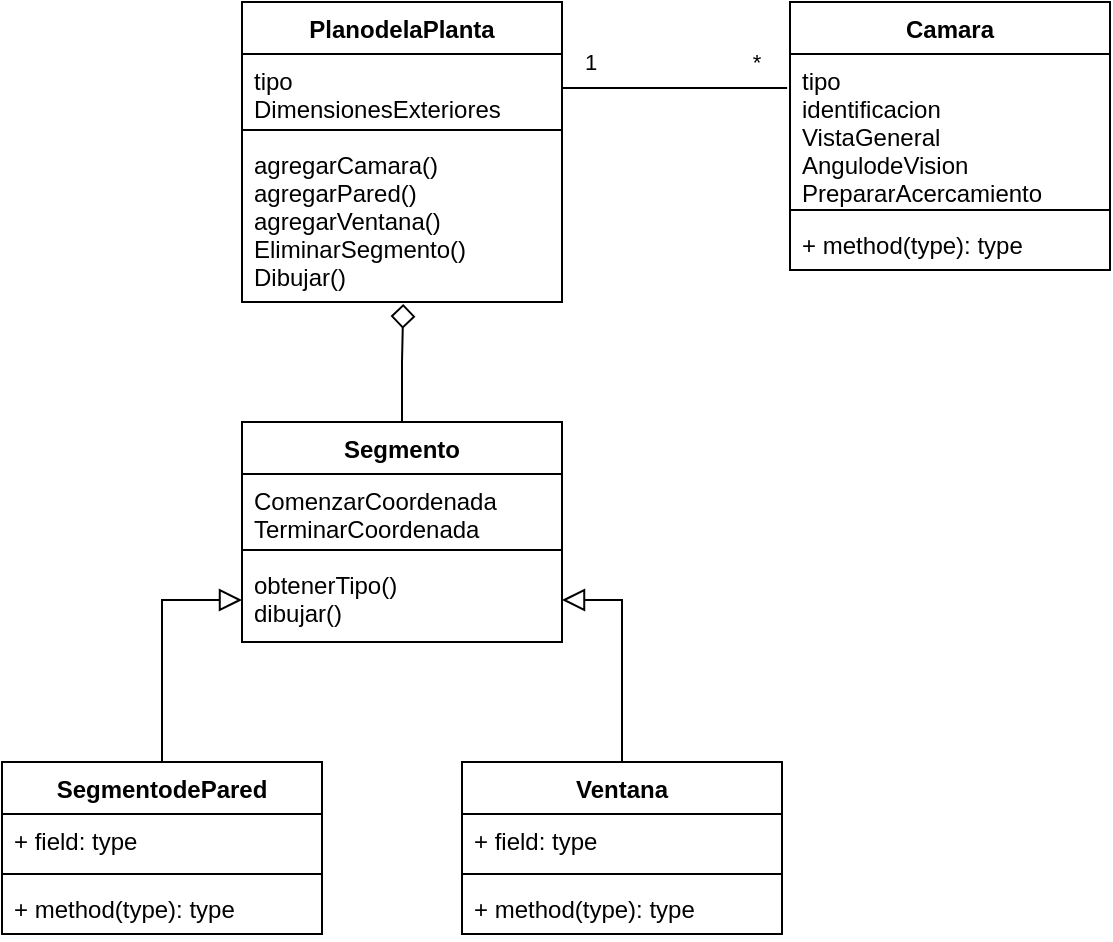 <mxfile version="18.0.5" type="device" pages="2"><diagram id="q_MXMl-cGS5fDw75ol82" name="Diagrama de clases 1"><mxGraphModel dx="1865" dy="547" grid="1" gridSize="10" guides="1" tooltips="1" connect="1" arrows="1" fold="1" page="1" pageScale="1" pageWidth="827" pageHeight="1169" math="0" shadow="0"><root><mxCell id="0"/><mxCell id="1" parent="0"/><mxCell id="KrJyaHXIt0x_Aj54to5q-1" value="PlanodelaPlanta" style="swimlane;fontStyle=1;align=center;verticalAlign=top;childLayout=stackLayout;horizontal=1;startSize=26;horizontalStack=0;resizeParent=1;resizeParentMax=0;resizeLast=0;collapsible=1;marginBottom=0;" vertex="1" parent="1"><mxGeometry x="60" y="80" width="160" height="150" as="geometry"/></mxCell><mxCell id="KrJyaHXIt0x_Aj54to5q-2" value="tipo&#10;DimensionesExteriores" style="text;strokeColor=none;fillColor=none;align=left;verticalAlign=top;spacingLeft=4;spacingRight=4;overflow=hidden;rotatable=0;points=[[0,0.5],[1,0.5]];portConstraint=eastwest;" vertex="1" parent="KrJyaHXIt0x_Aj54to5q-1"><mxGeometry y="26" width="160" height="34" as="geometry"/></mxCell><mxCell id="KrJyaHXIt0x_Aj54to5q-3" value="" style="line;strokeWidth=1;fillColor=none;align=left;verticalAlign=middle;spacingTop=-1;spacingLeft=3;spacingRight=3;rotatable=0;labelPosition=right;points=[];portConstraint=eastwest;" vertex="1" parent="KrJyaHXIt0x_Aj54to5q-1"><mxGeometry y="60" width="160" height="8" as="geometry"/></mxCell><mxCell id="KrJyaHXIt0x_Aj54to5q-4" value="agregarCamara()&#10;agregarPared()&#10;agregarVentana()&#10;EliminarSegmento()&#10;Dibujar()" style="text;strokeColor=none;fillColor=none;align=left;verticalAlign=top;spacingLeft=4;spacingRight=4;overflow=hidden;rotatable=0;points=[[0,0.5],[1,0.5]];portConstraint=eastwest;" vertex="1" parent="KrJyaHXIt0x_Aj54to5q-1"><mxGeometry y="68" width="160" height="82" as="geometry"/></mxCell><mxCell id="KrJyaHXIt0x_Aj54to5q-28" style="edgeStyle=orthogonalEdgeStyle;rounded=0;orthogonalLoop=1;jettySize=auto;html=1;exitX=0.5;exitY=0;exitDx=0;exitDy=0;entryX=0.504;entryY=1.012;entryDx=0;entryDy=0;entryPerimeter=0;endArrow=diamond;endFill=0;strokeWidth=1;endSize=10;" edge="1" parent="1" source="KrJyaHXIt0x_Aj54to5q-6" target="KrJyaHXIt0x_Aj54to5q-4"><mxGeometry relative="1" as="geometry"/></mxCell><mxCell id="KrJyaHXIt0x_Aj54to5q-6" value="Segmento" style="swimlane;fontStyle=1;align=center;verticalAlign=top;childLayout=stackLayout;horizontal=1;startSize=26;horizontalStack=0;resizeParent=1;resizeParentMax=0;resizeLast=0;collapsible=1;marginBottom=0;" vertex="1" parent="1"><mxGeometry x="60" y="290" width="160" height="110" as="geometry"/></mxCell><mxCell id="KrJyaHXIt0x_Aj54to5q-7" value="ComenzarCoordenada&#10;TerminarCoordenada" style="text;strokeColor=none;fillColor=none;align=left;verticalAlign=top;spacingLeft=4;spacingRight=4;overflow=hidden;rotatable=0;points=[[0,0.5],[1,0.5]];portConstraint=eastwest;" vertex="1" parent="KrJyaHXIt0x_Aj54to5q-6"><mxGeometry y="26" width="160" height="34" as="geometry"/></mxCell><mxCell id="KrJyaHXIt0x_Aj54to5q-8" value="" style="line;strokeWidth=1;fillColor=none;align=left;verticalAlign=middle;spacingTop=-1;spacingLeft=3;spacingRight=3;rotatable=0;labelPosition=right;points=[];portConstraint=eastwest;" vertex="1" parent="KrJyaHXIt0x_Aj54to5q-6"><mxGeometry y="60" width="160" height="8" as="geometry"/></mxCell><mxCell id="KrJyaHXIt0x_Aj54to5q-9" value="obtenerTipo()&#10;dibujar()" style="text;strokeColor=none;fillColor=none;align=left;verticalAlign=top;spacingLeft=4;spacingRight=4;overflow=hidden;rotatable=0;points=[[0,0.5],[1,0.5]];portConstraint=eastwest;" vertex="1" parent="KrJyaHXIt0x_Aj54to5q-6"><mxGeometry y="68" width="160" height="42" as="geometry"/></mxCell><mxCell id="KrJyaHXIt0x_Aj54to5q-10" value="Camara" style="swimlane;fontStyle=1;align=center;verticalAlign=top;childLayout=stackLayout;horizontal=1;startSize=26;horizontalStack=0;resizeParent=1;resizeParentMax=0;resizeLast=0;collapsible=1;marginBottom=0;" vertex="1" parent="1"><mxGeometry x="334" y="80" width="160" height="134" as="geometry"/></mxCell><mxCell id="KrJyaHXIt0x_Aj54to5q-11" value="tipo&#10;identificacion&#10;VistaGeneral&#10;AngulodeVision&#10;PrepararAcercamiento" style="text;strokeColor=none;fillColor=none;align=left;verticalAlign=top;spacingLeft=4;spacingRight=4;overflow=hidden;rotatable=0;points=[[0,0.5],[1,0.5]];portConstraint=eastwest;" vertex="1" parent="KrJyaHXIt0x_Aj54to5q-10"><mxGeometry y="26" width="160" height="74" as="geometry"/></mxCell><mxCell id="KrJyaHXIt0x_Aj54to5q-12" value="" style="line;strokeWidth=1;fillColor=none;align=left;verticalAlign=middle;spacingTop=-1;spacingLeft=3;spacingRight=3;rotatable=0;labelPosition=right;points=[];portConstraint=eastwest;" vertex="1" parent="KrJyaHXIt0x_Aj54to5q-10"><mxGeometry y="100" width="160" height="8" as="geometry"/></mxCell><mxCell id="KrJyaHXIt0x_Aj54to5q-13" value="+ method(type): type" style="text;strokeColor=none;fillColor=none;align=left;verticalAlign=top;spacingLeft=4;spacingRight=4;overflow=hidden;rotatable=0;points=[[0,0.5],[1,0.5]];portConstraint=eastwest;" vertex="1" parent="KrJyaHXIt0x_Aj54to5q-10"><mxGeometry y="108" width="160" height="26" as="geometry"/></mxCell><mxCell id="KrJyaHXIt0x_Aj54to5q-30" style="edgeStyle=orthogonalEdgeStyle;rounded=0;orthogonalLoop=1;jettySize=auto;html=1;exitX=0.5;exitY=0;exitDx=0;exitDy=0;entryX=1;entryY=0.5;entryDx=0;entryDy=0;endArrow=block;endFill=0;endSize=9;" edge="1" parent="1" source="KrJyaHXIt0x_Aj54to5q-14" target="KrJyaHXIt0x_Aj54to5q-9"><mxGeometry relative="1" as="geometry"/></mxCell><mxCell id="KrJyaHXIt0x_Aj54to5q-14" value="Ventana" style="swimlane;fontStyle=1;align=center;verticalAlign=top;childLayout=stackLayout;horizontal=1;startSize=26;horizontalStack=0;resizeParent=1;resizeParentMax=0;resizeLast=0;collapsible=1;marginBottom=0;" vertex="1" parent="1"><mxGeometry x="170" y="460" width="160" height="86" as="geometry"/></mxCell><mxCell id="KrJyaHXIt0x_Aj54to5q-15" value="+ field: type" style="text;strokeColor=none;fillColor=none;align=left;verticalAlign=top;spacingLeft=4;spacingRight=4;overflow=hidden;rotatable=0;points=[[0,0.5],[1,0.5]];portConstraint=eastwest;" vertex="1" parent="KrJyaHXIt0x_Aj54to5q-14"><mxGeometry y="26" width="160" height="26" as="geometry"/></mxCell><mxCell id="KrJyaHXIt0x_Aj54to5q-16" value="" style="line;strokeWidth=1;fillColor=none;align=left;verticalAlign=middle;spacingTop=-1;spacingLeft=3;spacingRight=3;rotatable=0;labelPosition=right;points=[];portConstraint=eastwest;" vertex="1" parent="KrJyaHXIt0x_Aj54to5q-14"><mxGeometry y="52" width="160" height="8" as="geometry"/></mxCell><mxCell id="KrJyaHXIt0x_Aj54to5q-17" value="+ method(type): type" style="text;strokeColor=none;fillColor=none;align=left;verticalAlign=top;spacingLeft=4;spacingRight=4;overflow=hidden;rotatable=0;points=[[0,0.5],[1,0.5]];portConstraint=eastwest;" vertex="1" parent="KrJyaHXIt0x_Aj54to5q-14"><mxGeometry y="60" width="160" height="26" as="geometry"/></mxCell><mxCell id="KrJyaHXIt0x_Aj54to5q-29" style="edgeStyle=orthogonalEdgeStyle;rounded=0;orthogonalLoop=1;jettySize=auto;html=1;exitX=0.5;exitY=0;exitDx=0;exitDy=0;endArrow=block;endFill=0;endSize=9;" edge="1" parent="1" source="KrJyaHXIt0x_Aj54to5q-18" target="KrJyaHXIt0x_Aj54to5q-9"><mxGeometry relative="1" as="geometry"/></mxCell><mxCell id="KrJyaHXIt0x_Aj54to5q-18" value="SegmentodePared" style="swimlane;fontStyle=1;align=center;verticalAlign=top;childLayout=stackLayout;horizontal=1;startSize=26;horizontalStack=0;resizeParent=1;resizeParentMax=0;resizeLast=0;collapsible=1;marginBottom=0;" vertex="1" parent="1"><mxGeometry x="-60" y="460" width="160" height="86" as="geometry"/></mxCell><mxCell id="KrJyaHXIt0x_Aj54to5q-19" value="+ field: type" style="text;strokeColor=none;fillColor=none;align=left;verticalAlign=top;spacingLeft=4;spacingRight=4;overflow=hidden;rotatable=0;points=[[0,0.5],[1,0.5]];portConstraint=eastwest;" vertex="1" parent="KrJyaHXIt0x_Aj54to5q-18"><mxGeometry y="26" width="160" height="26" as="geometry"/></mxCell><mxCell id="KrJyaHXIt0x_Aj54to5q-20" value="" style="line;strokeWidth=1;fillColor=none;align=left;verticalAlign=middle;spacingTop=-1;spacingLeft=3;spacingRight=3;rotatable=0;labelPosition=right;points=[];portConstraint=eastwest;" vertex="1" parent="KrJyaHXIt0x_Aj54to5q-18"><mxGeometry y="52" width="160" height="8" as="geometry"/></mxCell><mxCell id="KrJyaHXIt0x_Aj54to5q-21" value="+ method(type): type" style="text;strokeColor=none;fillColor=none;align=left;verticalAlign=top;spacingLeft=4;spacingRight=4;overflow=hidden;rotatable=0;points=[[0,0.5],[1,0.5]];portConstraint=eastwest;" vertex="1" parent="KrJyaHXIt0x_Aj54to5q-18"><mxGeometry y="60" width="160" height="26" as="geometry"/></mxCell><mxCell id="KrJyaHXIt0x_Aj54to5q-25" style="edgeStyle=orthogonalEdgeStyle;rounded=0;orthogonalLoop=1;jettySize=auto;html=1;exitX=1;exitY=0.5;exitDx=0;exitDy=0;entryX=-0.009;entryY=0.23;entryDx=0;entryDy=0;entryPerimeter=0;endArrow=none;endFill=0;" edge="1" parent="1" source="KrJyaHXIt0x_Aj54to5q-2" target="KrJyaHXIt0x_Aj54to5q-11"><mxGeometry relative="1" as="geometry"/></mxCell><mxCell id="KrJyaHXIt0x_Aj54to5q-26" value="1" style="edgeLabel;html=1;align=center;verticalAlign=middle;resizable=0;points=[];" vertex="1" connectable="0" parent="KrJyaHXIt0x_Aj54to5q-25"><mxGeometry x="-0.758" y="-1" relative="1" as="geometry"><mxPoint y="-14" as="offset"/></mxGeometry></mxCell><mxCell id="KrJyaHXIt0x_Aj54to5q-27" value="*" style="edgeLabel;html=1;align=center;verticalAlign=middle;resizable=0;points=[];" vertex="1" connectable="0" parent="KrJyaHXIt0x_Aj54to5q-25"><mxGeometry x="0.716" y="-1" relative="1" as="geometry"><mxPoint y="-14" as="offset"/></mxGeometry></mxCell></root></mxGraphModel></diagram><diagram id="b-3KKPQt_C6gqPrFC9XE" name="Diagrama de clases 2"><mxGraphModel dx="1865" dy="547" grid="1" gridSize="10" guides="1" tooltips="1" connect="1" arrows="1" fold="1" page="1" pageScale="1" pageWidth="827" pageHeight="1169" math="0" shadow="0"><root><mxCell id="0"/><mxCell id="1" parent="0"/><mxCell id="8wk5KC5A72QTM4yGjqgm-12" style="edgeStyle=none;rounded=0;orthogonalLoop=1;jettySize=auto;html=1;exitX=0.5;exitY=0;exitDx=0;exitDy=0;endArrow=block;endFill=0;" parent="1" source="QkGei40bdHH8YOIn5GrS-51" target="8wk5KC5A72QTM4yGjqgm-40" edge="1"><mxGeometry relative="1" as="geometry"><mxPoint x="619.86" y="568.208" as="targetPoint"/></mxGeometry></mxCell><mxCell id="QkGei40bdHH8YOIn5GrS-51" value="Empleado" style="swimlane;fontStyle=1;childLayout=stackLayout;horizontal=1;startSize=26;fillColor=none;horizontalStack=0;resizeParent=1;resizeParentMax=0;resizeLast=0;collapsible=1;marginBottom=0;" parent="1" vertex="1"><mxGeometry x="550" y="690" width="140" height="86" as="geometry"/></mxCell><mxCell id="8wk5KC5A72QTM4yGjqgm-7" value="+ nombre" style="text;html=1;strokeColor=none;fillColor=none;align=left;verticalAlign=middle;whiteSpace=wrap;rounded=0;" parent="QkGei40bdHH8YOIn5GrS-51" vertex="1"><mxGeometry y="26" width="140" height="30" as="geometry"/></mxCell><mxCell id="8wk5KC5A72QTM4yGjqgm-8" value="+ direccion" style="text;html=1;strokeColor=none;fillColor=none;align=left;verticalAlign=middle;whiteSpace=wrap;rounded=0;" parent="QkGei40bdHH8YOIn5GrS-51" vertex="1"><mxGeometry y="56" width="140" height="30" as="geometry"/></mxCell><mxCell id="8wk5KC5A72QTM4yGjqgm-6" style="edgeStyle=orthogonalEdgeStyle;rounded=0;orthogonalLoop=1;jettySize=auto;html=1;exitX=0.5;exitY=0;exitDx=0;exitDy=0;entryX=0;entryY=0.5;entryDx=0;entryDy=0;endArrow=none;endFill=0;" parent="1" source="8wk5KC5A72QTM4yGjqgm-42" target="8wk5KC5A72QTM4yGjqgm-38" edge="1"><mxGeometry relative="1" as="geometry"><mxPoint x="160" y="690" as="sourcePoint"/><mxPoint x="550" y="529" as="targetPoint"/></mxGeometry></mxCell><mxCell id="8wk5KC5A72QTM4yGjqgm-11" style="edgeStyle=none;rounded=0;orthogonalLoop=1;jettySize=auto;html=1;exitX=0.5;exitY=0;exitDx=0;exitDy=0;endArrow=block;endFill=0;" parent="1" source="QkGei40bdHH8YOIn5GrS-56" target="8wk5KC5A72QTM4yGjqgm-8" edge="1"><mxGeometry relative="1" as="geometry"/></mxCell><mxCell id="QkGei40bdHH8YOIn5GrS-56" value="EmpleadoAdministrativo" style="swimlane;fontStyle=1;childLayout=stackLayout;horizontal=1;startSize=26;fillColor=none;horizontalStack=0;resizeParent=1;resizeParentMax=0;resizeLast=0;collapsible=1;marginBottom=0;" parent="1" vertex="1"><mxGeometry x="660" y="840" width="140" height="52" as="geometry"/></mxCell><mxCell id="QkGei40bdHH8YOIn5GrS-62" style="rounded=0;orthogonalLoop=1;jettySize=auto;html=1;exitX=0.5;exitY=0;exitDx=0;exitDy=0;startArrow=none;startFill=0;endArrow=diamondThin;endFill=0;entryX=0.504;entryY=1.008;entryDx=0;entryDy=0;entryPerimeter=0;" parent="1" source="8wk5KC5A72QTM4yGjqgm-29" target="8wk5KC5A72QTM4yGjqgm-27" edge="1"><mxGeometry relative="1" as="geometry"><mxPoint x="160" y="1070" as="sourcePoint"/><mxPoint x="160" y="950" as="targetPoint"/></mxGeometry></mxCell><mxCell id="QkGei40bdHH8YOIn5GrS-63" value="1..*" style="edgeLabel;html=1;align=center;verticalAlign=middle;resizable=0;points=[];" parent="QkGei40bdHH8YOIn5GrS-62" vertex="1" connectable="0"><mxGeometry x="0.691" y="-3" relative="1" as="geometry"><mxPoint x="16" y="3" as="offset"/></mxGeometry></mxCell><mxCell id="QkGei40bdHH8YOIn5GrS-64" value="*" style="edgeLabel;html=1;align=center;verticalAlign=middle;resizable=0;points=[];" parent="QkGei40bdHH8YOIn5GrS-62" vertex="1" connectable="0"><mxGeometry x="-0.695" y="-1" relative="1" as="geometry"><mxPoint x="9" y="1" as="offset"/></mxGeometry></mxCell><mxCell id="QkGei40bdHH8YOIn5GrS-74" value="" style="rounded=0;orthogonalLoop=1;jettySize=auto;html=1;entryX=0.5;entryY=0;entryDx=0;entryDy=0;startArrow=none;startFill=0;endArrow=none;endFill=0;exitX=0.504;exitY=0.977;exitDx=0;exitDy=0;exitPerimeter=0;" parent="1" source="8wk5KC5A72QTM4yGjqgm-45" target="8wk5KC5A72QTM4yGjqgm-24" edge="1"><mxGeometry relative="1" as="geometry"><mxPoint x="160" y="742" as="sourcePoint"/><mxPoint x="160" y="910" as="targetPoint"/></mxGeometry></mxCell><mxCell id="QkGei40bdHH8YOIn5GrS-75" value="1..*" style="edgeLabel;html=1;align=center;verticalAlign=middle;resizable=0;points=[];" parent="QkGei40bdHH8YOIn5GrS-74" vertex="1" connectable="0"><mxGeometry x="0.797" relative="1" as="geometry"><mxPoint x="20" as="offset"/></mxGeometry></mxCell><mxCell id="QkGei40bdHH8YOIn5GrS-76" value="*" style="edgeLabel;html=1;align=center;verticalAlign=middle;resizable=0;points=[];" parent="QkGei40bdHH8YOIn5GrS-74" vertex="1" connectable="0"><mxGeometry x="-0.803" y="-1" relative="1" as="geometry"><mxPoint x="21" y="2" as="offset"/></mxGeometry></mxCell><mxCell id="8wk5KC5A72QTM4yGjqgm-1" value="Enroll" style="swimlane;fontStyle=1;childLayout=stackLayout;horizontal=1;startSize=26;fillColor=none;horizontalStack=0;resizeParent=1;resizeParentMax=0;resizeLast=0;collapsible=1;marginBottom=0;" parent="1" vertex="1"><mxGeometry x="-110" y="790" width="140" height="52" as="geometry"/></mxCell><mxCell id="8wk5KC5A72QTM4yGjqgm-2" value="date: Date" style="text;strokeColor=none;fillColor=none;align=left;verticalAlign=top;spacingLeft=4;spacingRight=4;overflow=hidden;rotatable=0;points=[[0,0.5],[1,0.5]];portConstraint=eastwest;" parent="8wk5KC5A72QTM4yGjqgm-1" vertex="1"><mxGeometry y="26" width="140" height="26" as="geometry"/></mxCell><mxCell id="8wk5KC5A72QTM4yGjqgm-4" style="edgeStyle=orthogonalEdgeStyle;rounded=0;orthogonalLoop=1;jettySize=auto;html=1;exitX=1;exitY=0.5;exitDx=0;exitDy=0;endArrow=none;endFill=0;dashed=1;" parent="1" source="8wk5KC5A72QTM4yGjqgm-2" edge="1"><mxGeometry relative="1" as="geometry"><mxPoint x="160" y="830" as="targetPoint"/></mxGeometry></mxCell><mxCell id="8wk5KC5A72QTM4yGjqgm-5" style="edgeStyle=orthogonalEdgeStyle;rounded=0;orthogonalLoop=1;jettySize=auto;html=1;exitX=0.5;exitY=1;exitDx=0;exitDy=0;endArrow=none;endFill=0;" parent="1" edge="1"><mxGeometry relative="1" as="geometry"><mxPoint x="160" y="950" as="sourcePoint"/><mxPoint x="160" y="950" as="targetPoint"/></mxGeometry></mxCell><mxCell id="8wk5KC5A72QTM4yGjqgm-10" style="rounded=0;orthogonalLoop=1;jettySize=auto;html=1;exitX=0.5;exitY=0;exitDx=0;exitDy=0;endArrow=block;endFill=0;" parent="1" source="8wk5KC5A72QTM4yGjqgm-9" target="8wk5KC5A72QTM4yGjqgm-8" edge="1"><mxGeometry relative="1" as="geometry"/></mxCell><mxCell id="8wk5KC5A72QTM4yGjqgm-9" value="InvestigadorAsociado" style="swimlane;fontStyle=1;childLayout=stackLayout;horizontal=1;startSize=26;fillColor=none;horizontalStack=0;resizeParent=1;resizeParentMax=0;resizeLast=0;collapsible=1;marginBottom=0;" parent="1" vertex="1"><mxGeometry x="460" y="840" width="140" height="52" as="geometry"/></mxCell><mxCell id="8wk5KC5A72QTM4yGjqgm-15" value="Facultad" style="swimlane;fontStyle=1;align=center;verticalAlign=top;childLayout=stackLayout;horizontal=1;startSize=26;horizontalStack=0;resizeParent=1;resizeParentMax=0;resizeLast=0;collapsible=1;marginBottom=0;" parent="1" vertex="1"><mxGeometry x="280" y="690" width="160" height="86" as="geometry"/></mxCell><mxCell id="8wk5KC5A72QTM4yGjqgm-16" value="+ field: type" style="text;strokeColor=none;fillColor=none;align=left;verticalAlign=top;spacingLeft=4;spacingRight=4;overflow=hidden;rotatable=0;points=[[0,0.5],[1,0.5]];portConstraint=eastwest;" parent="8wk5KC5A72QTM4yGjqgm-15" vertex="1"><mxGeometry y="26" width="160" height="26" as="geometry"/></mxCell><mxCell id="8wk5KC5A72QTM4yGjqgm-17" value="" style="line;strokeWidth=1;fillColor=none;align=left;verticalAlign=middle;spacingTop=-1;spacingLeft=3;spacingRight=3;rotatable=0;labelPosition=right;points=[];portConstraint=eastwest;" parent="8wk5KC5A72QTM4yGjqgm-15" vertex="1"><mxGeometry y="52" width="160" height="8" as="geometry"/></mxCell><mxCell id="8wk5KC5A72QTM4yGjqgm-18" value="+ method(type): type" style="text;strokeColor=none;fillColor=none;align=left;verticalAlign=top;spacingLeft=4;spacingRight=4;overflow=hidden;rotatable=0;points=[[0,0.5],[1,0.5]];portConstraint=eastwest;" parent="8wk5KC5A72QTM4yGjqgm-15" vertex="1"><mxGeometry y="60" width="160" height="26" as="geometry"/></mxCell><mxCell id="8wk5KC5A72QTM4yGjqgm-19" style="edgeStyle=none;rounded=0;orthogonalLoop=1;jettySize=auto;html=1;exitX=1;exitY=0.5;exitDx=0;exitDy=0;endArrow=none;endFill=0;" parent="1" source="8wk5KC5A72QTM4yGjqgm-16" target="8wk5KC5A72QTM4yGjqgm-7" edge="1"><mxGeometry relative="1" as="geometry"/></mxCell><mxCell id="8wk5KC5A72QTM4yGjqgm-22" value="1" style="edgeLabel;html=1;align=center;verticalAlign=middle;resizable=0;points=[];" parent="8wk5KC5A72QTM4yGjqgm-19" vertex="1" connectable="0"><mxGeometry x="-0.625" relative="1" as="geometry"><mxPoint as="offset"/></mxGeometry></mxCell><mxCell id="8wk5KC5A72QTM4yGjqgm-23" value="1..*" style="edgeLabel;html=1;align=center;verticalAlign=middle;resizable=0;points=[];" parent="8wk5KC5A72QTM4yGjqgm-19" vertex="1" connectable="0"><mxGeometry x="0.538" y="-1" relative="1" as="geometry"><mxPoint as="offset"/></mxGeometry></mxCell><mxCell id="8wk5KC5A72QTM4yGjqgm-24" value="ProgramaDeEstudio" style="swimlane;fontStyle=1;align=center;verticalAlign=top;childLayout=stackLayout;horizontal=1;startSize=26;horizontalStack=0;resizeParent=1;resizeParentMax=0;resizeLast=0;collapsible=1;marginBottom=0;" parent="1" vertex="1"><mxGeometry x="80" y="900" width="160" height="86" as="geometry"/></mxCell><mxCell id="8wk5KC5A72QTM4yGjqgm-25" value="+ field: type" style="text;strokeColor=none;fillColor=none;align=left;verticalAlign=top;spacingLeft=4;spacingRight=4;overflow=hidden;rotatable=0;points=[[0,0.5],[1,0.5]];portConstraint=eastwest;" parent="8wk5KC5A72QTM4yGjqgm-24" vertex="1"><mxGeometry y="26" width="160" height="26" as="geometry"/></mxCell><mxCell id="8wk5KC5A72QTM4yGjqgm-26" value="" style="line;strokeWidth=1;fillColor=none;align=left;verticalAlign=middle;spacingTop=-1;spacingLeft=3;spacingRight=3;rotatable=0;labelPosition=right;points=[];portConstraint=eastwest;" parent="8wk5KC5A72QTM4yGjqgm-24" vertex="1"><mxGeometry y="52" width="160" height="8" as="geometry"/></mxCell><mxCell id="8wk5KC5A72QTM4yGjqgm-27" value="+ method(type): type" style="text;strokeColor=none;fillColor=none;align=left;verticalAlign=top;spacingLeft=4;spacingRight=4;overflow=hidden;rotatable=0;points=[[0,0.5],[1,0.5]];portConstraint=eastwest;" parent="8wk5KC5A72QTM4yGjqgm-24" vertex="1"><mxGeometry y="60" width="160" height="26" as="geometry"/></mxCell><mxCell id="8wk5KC5A72QTM4yGjqgm-29" value="Curso" style="swimlane;fontStyle=1;align=center;verticalAlign=top;childLayout=stackLayout;horizontal=1;startSize=26;horizontalStack=0;resizeParent=1;resizeParentMax=0;resizeLast=0;collapsible=1;marginBottom=0;" parent="1" vertex="1"><mxGeometry x="80" y="1060" width="160" height="86" as="geometry"/></mxCell><mxCell id="8wk5KC5A72QTM4yGjqgm-30" value="+ field: type" style="text;strokeColor=none;fillColor=none;align=left;verticalAlign=top;spacingLeft=4;spacingRight=4;overflow=hidden;rotatable=0;points=[[0,0.5],[1,0.5]];portConstraint=eastwest;" parent="8wk5KC5A72QTM4yGjqgm-29" vertex="1"><mxGeometry y="26" width="160" height="26" as="geometry"/></mxCell><mxCell id="8wk5KC5A72QTM4yGjqgm-31" value="" style="line;strokeWidth=1;fillColor=none;align=left;verticalAlign=middle;spacingTop=-1;spacingLeft=3;spacingRight=3;rotatable=0;labelPosition=right;points=[];portConstraint=eastwest;" parent="8wk5KC5A72QTM4yGjqgm-29" vertex="1"><mxGeometry y="52" width="160" height="8" as="geometry"/></mxCell><mxCell id="8wk5KC5A72QTM4yGjqgm-32" value="+ method(type): type" style="text;strokeColor=none;fillColor=none;align=left;verticalAlign=top;spacingLeft=4;spacingRight=4;overflow=hidden;rotatable=0;points=[[0,0.5],[1,0.5]];portConstraint=eastwest;" parent="8wk5KC5A72QTM4yGjqgm-29" vertex="1"><mxGeometry y="60" width="160" height="26" as="geometry"/></mxCell><mxCell id="8wk5KC5A72QTM4yGjqgm-33" style="edgeStyle=orthogonalEdgeStyle;rounded=0;orthogonalLoop=1;jettySize=auto;html=1;exitX=1;exitY=0.5;exitDx=0;exitDy=0;entryX=0.5;entryY=1;entryDx=0;entryDy=0;endArrow=none;endFill=0;" parent="1" source="8wk5KC5A72QTM4yGjqgm-30" target="8wk5KC5A72QTM4yGjqgm-9" edge="1"><mxGeometry relative="1" as="geometry"/></mxCell><mxCell id="8wk5KC5A72QTM4yGjqgm-34" value="enseña" style="edgeLabel;html=1;align=center;verticalAlign=middle;resizable=0;points=[];" parent="8wk5KC5A72QTM4yGjqgm-33" vertex="1" connectable="0"><mxGeometry x="-0.285" relative="1" as="geometry"><mxPoint as="offset"/></mxGeometry></mxCell><mxCell id="8wk5KC5A72QTM4yGjqgm-35" value="1" style="edgeLabel;html=1;align=center;verticalAlign=middle;resizable=0;points=[];" parent="8wk5KC5A72QTM4yGjqgm-33" vertex="1" connectable="0"><mxGeometry x="0.907" y="-3" relative="1" as="geometry"><mxPoint x="7" y="-5" as="offset"/></mxGeometry></mxCell><mxCell id="8wk5KC5A72QTM4yGjqgm-36" value="1..*" style="edgeLabel;html=1;align=center;verticalAlign=middle;resizable=0;points=[];" parent="8wk5KC5A72QTM4yGjqgm-33" vertex="1" connectable="0"><mxGeometry x="-0.933" y="3" relative="1" as="geometry"><mxPoint x="3" y="14" as="offset"/></mxGeometry></mxCell><mxCell id="8wk5KC5A72QTM4yGjqgm-37" value="Persona" style="swimlane;fontStyle=1;align=center;verticalAlign=top;childLayout=stackLayout;horizontal=1;startSize=26;horizontalStack=0;resizeParent=1;resizeParentMax=0;resizeLast=0;collapsible=1;marginBottom=0;" parent="1" vertex="1"><mxGeometry x="540" y="470" width="160" height="94" as="geometry"/></mxCell><mxCell id="8wk5KC5A72QTM4yGjqgm-38" value="+ nombre&#10;+ direccion" style="text;strokeColor=none;fillColor=none;align=left;verticalAlign=top;spacingLeft=4;spacingRight=4;overflow=hidden;rotatable=0;points=[[0,0.5],[1,0.5]];portConstraint=eastwest;" parent="8wk5KC5A72QTM4yGjqgm-37" vertex="1"><mxGeometry y="26" width="160" height="34" as="geometry"/></mxCell><mxCell id="8wk5KC5A72QTM4yGjqgm-39" value="" style="line;strokeWidth=1;fillColor=none;align=left;verticalAlign=middle;spacingTop=-1;spacingLeft=3;spacingRight=3;rotatable=0;labelPosition=right;points=[];portConstraint=eastwest;" parent="8wk5KC5A72QTM4yGjqgm-37" vertex="1"><mxGeometry y="60" width="160" height="8" as="geometry"/></mxCell><mxCell id="8wk5KC5A72QTM4yGjqgm-40" value="+ method(type): type" style="text;strokeColor=none;fillColor=none;align=left;verticalAlign=top;spacingLeft=4;spacingRight=4;overflow=hidden;rotatable=0;points=[[0,0.5],[1,0.5]];portConstraint=eastwest;" parent="8wk5KC5A72QTM4yGjqgm-37" vertex="1"><mxGeometry y="68" width="160" height="26" as="geometry"/></mxCell><mxCell id="8wk5KC5A72QTM4yGjqgm-42" value="Estudiante " style="swimlane;fontStyle=1;align=center;verticalAlign=top;childLayout=stackLayout;horizontal=1;startSize=26;horizontalStack=0;resizeParent=1;resizeParentMax=0;resizeLast=0;collapsible=1;marginBottom=0;" parent="1" vertex="1"><mxGeometry x="80" y="610" width="160" height="86" as="geometry"/></mxCell><mxCell id="8wk5KC5A72QTM4yGjqgm-43" value="+ field: type" style="text;strokeColor=none;fillColor=none;align=left;verticalAlign=top;spacingLeft=4;spacingRight=4;overflow=hidden;rotatable=0;points=[[0,0.5],[1,0.5]];portConstraint=eastwest;" parent="8wk5KC5A72QTM4yGjqgm-42" vertex="1"><mxGeometry y="26" width="160" height="26" as="geometry"/></mxCell><mxCell id="8wk5KC5A72QTM4yGjqgm-44" value="" style="line;strokeWidth=1;fillColor=none;align=left;verticalAlign=middle;spacingTop=-1;spacingLeft=3;spacingRight=3;rotatable=0;labelPosition=right;points=[];portConstraint=eastwest;" parent="8wk5KC5A72QTM4yGjqgm-42" vertex="1"><mxGeometry y="52" width="160" height="8" as="geometry"/></mxCell><mxCell id="8wk5KC5A72QTM4yGjqgm-45" value="+ method(type): type" style="text;strokeColor=none;fillColor=none;align=left;verticalAlign=top;spacingLeft=4;spacingRight=4;overflow=hidden;rotatable=0;points=[[0,0.5],[1,0.5]];portConstraint=eastwest;" parent="8wk5KC5A72QTM4yGjqgm-42" vertex="1"><mxGeometry y="60" width="160" height="26" as="geometry"/></mxCell></root></mxGraphModel></diagram></mxfile>